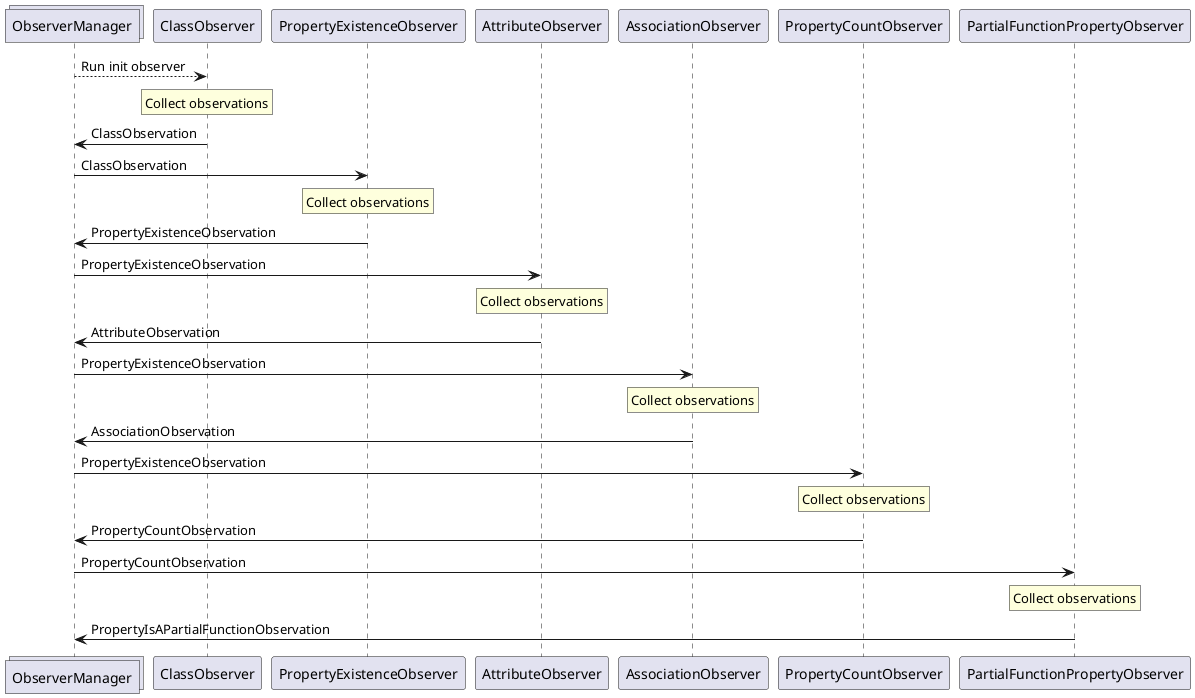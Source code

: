 @startuml
collections ObserverManager
participant ClassObserver
participant PropertyExistenceObserver
participant AttributeObserver
participant AssociationObserver
participant PropertyCountObserver

ObserverManager --> ClassObserver: Run init observer

rnote over ClassObserver
  Collect observations
endrnote

ObserverManager <- ClassObserver: ClassObservation

ObserverManager -> PropertyExistenceObserver: ClassObservation

rnote over PropertyExistenceObserver
  Collect observations
endrnote

ObserverManager <- PropertyExistenceObserver: PropertyExistenceObservation

ObserverManager -> AttributeObserver: PropertyExistenceObservation

rnote over AttributeObserver
  Collect observations
endrnote

ObserverManager <- AttributeObserver: AttributeObservation

ObserverManager -> AssociationObserver: PropertyExistenceObservation

rnote over AssociationObserver
  Collect observations
endrnote

ObserverManager <- AssociationObserver: AssociationObservation

ObserverManager -> PropertyCountObserver: PropertyExistenceObservation

rnote over PropertyCountObserver
  Collect observations
endrnote

ObserverManager <- PropertyCountObserver: PropertyCountObservation

ObserverManager -> PartialFunctionPropertyObserver: PropertyCountObservation

rnote over PartialFunctionPropertyObserver
  Collect observations
endrnote

ObserverManager <- PartialFunctionPropertyObserver: PropertyIsAPartialFunctionObservation

@enduml
